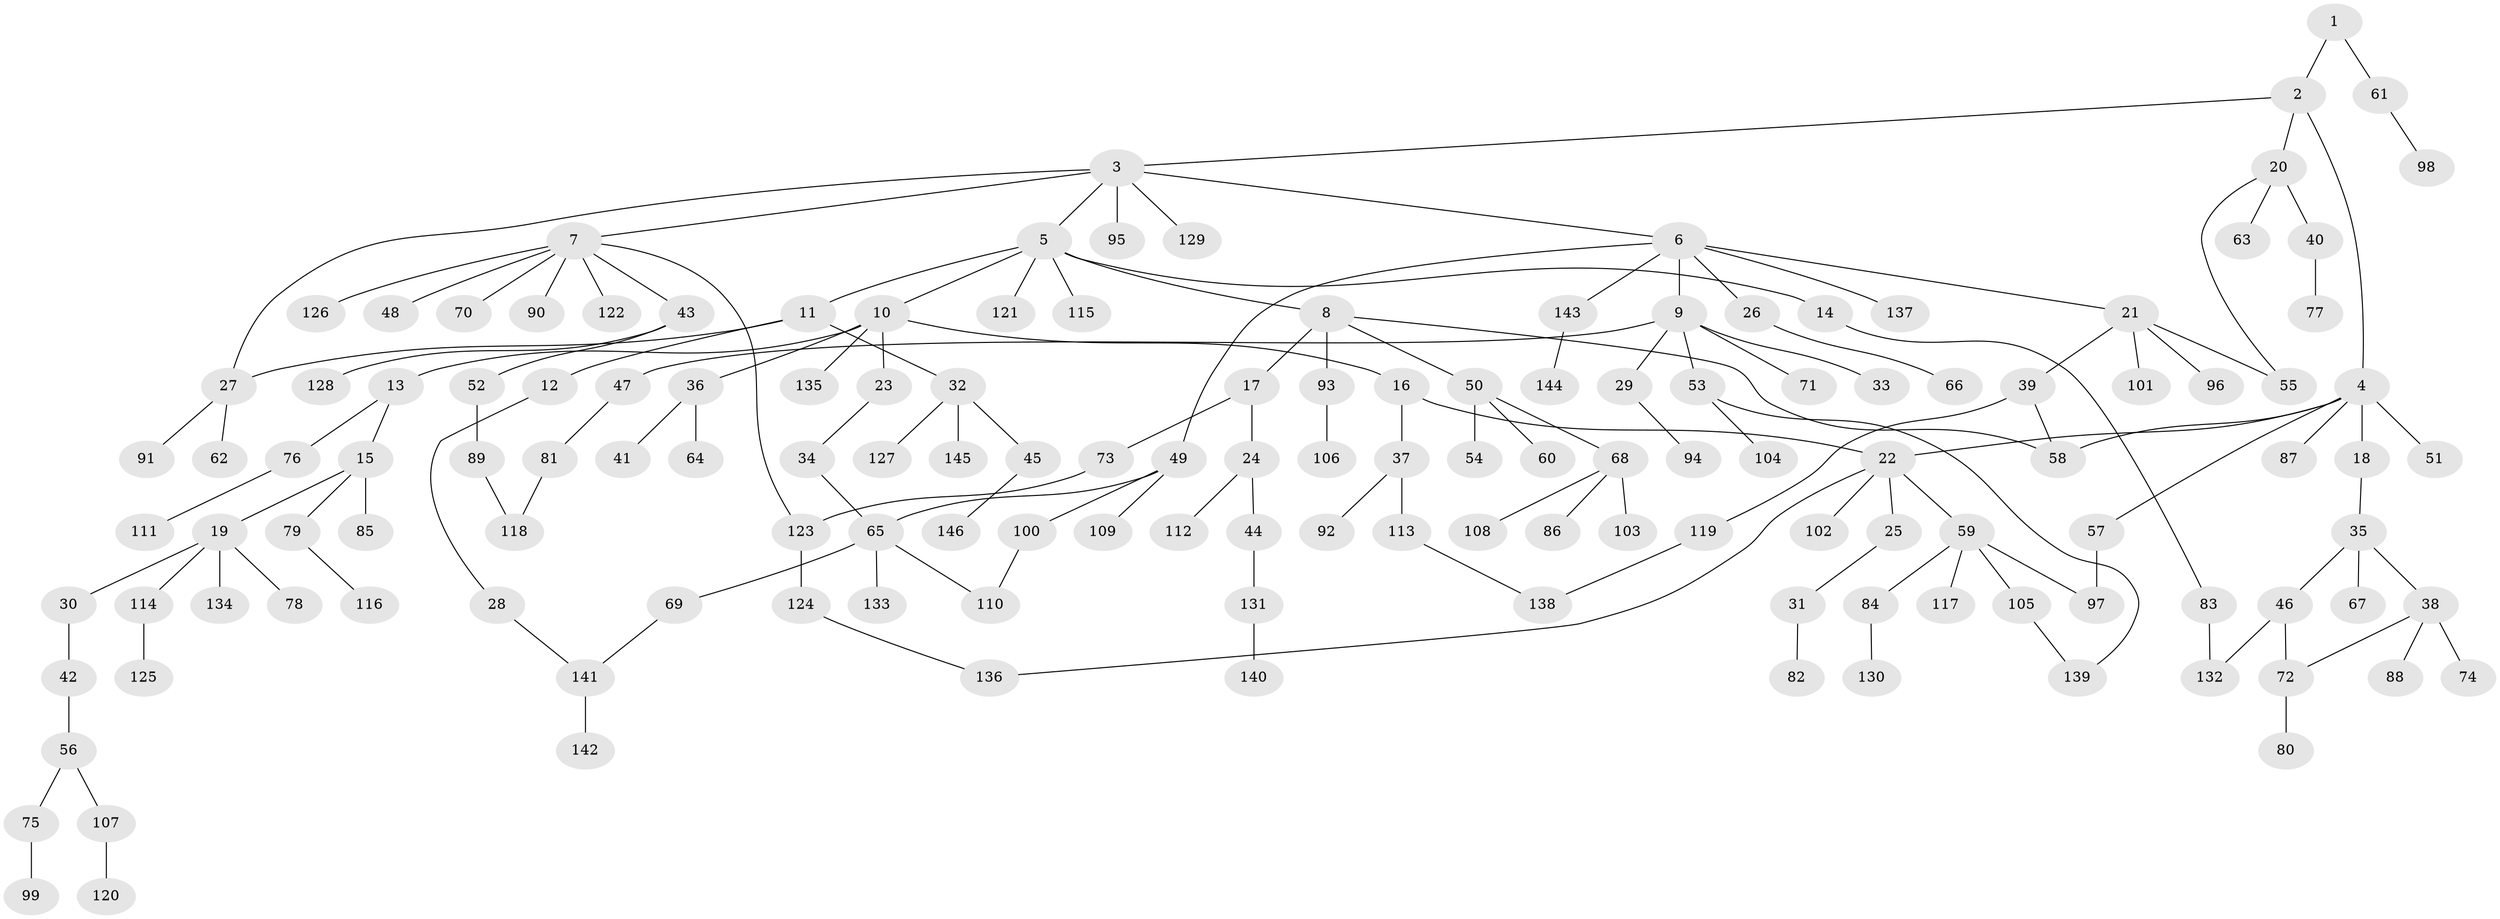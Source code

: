 // coarse degree distribution, {2: 0.22, 9: 0.01, 6: 0.04, 7: 0.02, 5: 0.04, 4: 0.08, 3: 0.14, 1: 0.45}
// Generated by graph-tools (version 1.1) at 2025/23/03/03/25 07:23:31]
// undirected, 146 vertices, 161 edges
graph export_dot {
graph [start="1"]
  node [color=gray90,style=filled];
  1;
  2;
  3;
  4;
  5;
  6;
  7;
  8;
  9;
  10;
  11;
  12;
  13;
  14;
  15;
  16;
  17;
  18;
  19;
  20;
  21;
  22;
  23;
  24;
  25;
  26;
  27;
  28;
  29;
  30;
  31;
  32;
  33;
  34;
  35;
  36;
  37;
  38;
  39;
  40;
  41;
  42;
  43;
  44;
  45;
  46;
  47;
  48;
  49;
  50;
  51;
  52;
  53;
  54;
  55;
  56;
  57;
  58;
  59;
  60;
  61;
  62;
  63;
  64;
  65;
  66;
  67;
  68;
  69;
  70;
  71;
  72;
  73;
  74;
  75;
  76;
  77;
  78;
  79;
  80;
  81;
  82;
  83;
  84;
  85;
  86;
  87;
  88;
  89;
  90;
  91;
  92;
  93;
  94;
  95;
  96;
  97;
  98;
  99;
  100;
  101;
  102;
  103;
  104;
  105;
  106;
  107;
  108;
  109;
  110;
  111;
  112;
  113;
  114;
  115;
  116;
  117;
  118;
  119;
  120;
  121;
  122;
  123;
  124;
  125;
  126;
  127;
  128;
  129;
  130;
  131;
  132;
  133;
  134;
  135;
  136;
  137;
  138;
  139;
  140;
  141;
  142;
  143;
  144;
  145;
  146;
  1 -- 2;
  1 -- 61;
  2 -- 3;
  2 -- 4;
  2 -- 20;
  3 -- 5;
  3 -- 6;
  3 -- 7;
  3 -- 95;
  3 -- 129;
  3 -- 27;
  4 -- 18;
  4 -- 51;
  4 -- 57;
  4 -- 87;
  4 -- 58;
  4 -- 22;
  5 -- 8;
  5 -- 10;
  5 -- 11;
  5 -- 14;
  5 -- 115;
  5 -- 121;
  6 -- 9;
  6 -- 21;
  6 -- 26;
  6 -- 49;
  6 -- 137;
  6 -- 143;
  7 -- 43;
  7 -- 48;
  7 -- 70;
  7 -- 90;
  7 -- 122;
  7 -- 123;
  7 -- 126;
  8 -- 17;
  8 -- 50;
  8 -- 58;
  8 -- 93;
  9 -- 29;
  9 -- 33;
  9 -- 47;
  9 -- 53;
  9 -- 71;
  10 -- 13;
  10 -- 16;
  10 -- 23;
  10 -- 36;
  10 -- 135;
  11 -- 12;
  11 -- 27;
  11 -- 32;
  12 -- 28;
  13 -- 15;
  13 -- 76;
  14 -- 83;
  15 -- 19;
  15 -- 79;
  15 -- 85;
  16 -- 22;
  16 -- 37;
  17 -- 24;
  17 -- 73;
  18 -- 35;
  19 -- 30;
  19 -- 78;
  19 -- 114;
  19 -- 134;
  20 -- 40;
  20 -- 55;
  20 -- 63;
  21 -- 39;
  21 -- 96;
  21 -- 101;
  21 -- 55;
  22 -- 25;
  22 -- 59;
  22 -- 102;
  22 -- 136;
  23 -- 34;
  24 -- 44;
  24 -- 112;
  25 -- 31;
  26 -- 66;
  27 -- 62;
  27 -- 91;
  28 -- 141;
  29 -- 94;
  30 -- 42;
  31 -- 82;
  32 -- 45;
  32 -- 127;
  32 -- 145;
  34 -- 65;
  35 -- 38;
  35 -- 46;
  35 -- 67;
  36 -- 41;
  36 -- 64;
  37 -- 92;
  37 -- 113;
  38 -- 74;
  38 -- 88;
  38 -- 72;
  39 -- 119;
  39 -- 58;
  40 -- 77;
  42 -- 56;
  43 -- 52;
  43 -- 128;
  44 -- 131;
  45 -- 146;
  46 -- 72;
  46 -- 132;
  47 -- 81;
  49 -- 65;
  49 -- 100;
  49 -- 109;
  50 -- 54;
  50 -- 60;
  50 -- 68;
  52 -- 89;
  53 -- 104;
  53 -- 139;
  56 -- 75;
  56 -- 107;
  57 -- 97;
  59 -- 84;
  59 -- 105;
  59 -- 117;
  59 -- 97;
  61 -- 98;
  65 -- 69;
  65 -- 133;
  65 -- 110;
  68 -- 86;
  68 -- 103;
  68 -- 108;
  69 -- 141;
  72 -- 80;
  73 -- 123;
  75 -- 99;
  76 -- 111;
  79 -- 116;
  81 -- 118;
  83 -- 132;
  84 -- 130;
  89 -- 118;
  93 -- 106;
  100 -- 110;
  105 -- 139;
  107 -- 120;
  113 -- 138;
  114 -- 125;
  119 -- 138;
  123 -- 124;
  124 -- 136;
  131 -- 140;
  141 -- 142;
  143 -- 144;
}
